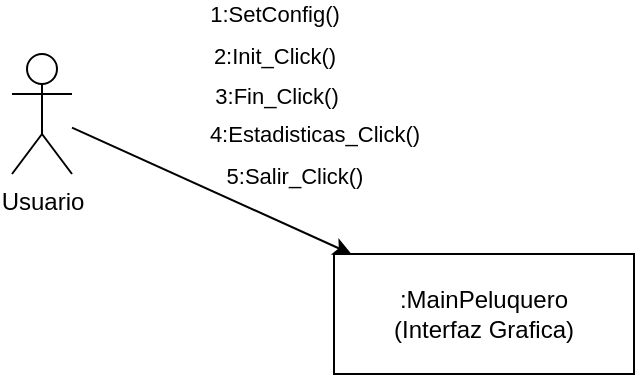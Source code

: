 <mxfile version="21.6.8" type="github" pages="5">
  <diagram name="Página-1" id="iL_tQweez6zpGswX6M42">
    <mxGraphModel dx="819" dy="447" grid="1" gridSize="10" guides="1" tooltips="1" connect="1" arrows="1" fold="1" page="1" pageScale="1" pageWidth="827" pageHeight="1169" math="0" shadow="0">
      <root>
        <mxCell id="0" />
        <mxCell id="1" parent="0" />
        <mxCell id="DFWy4gB0J0r2oP6dWkR--5" value="" style="rounded=0;orthogonalLoop=1;jettySize=auto;html=1;" edge="1" parent="1" source="DFWy4gB0J0r2oP6dWkR--1" target="DFWy4gB0J0r2oP6dWkR--4">
          <mxGeometry relative="1" as="geometry" />
        </mxCell>
        <mxCell id="DFWy4gB0J0r2oP6dWkR--7" value="1:SetConfig()" style="edgeLabel;html=1;align=center;verticalAlign=middle;resizable=0;points=[];" vertex="1" connectable="0" parent="DFWy4gB0J0r2oP6dWkR--5">
          <mxGeometry x="-0.335" y="1" relative="1" as="geometry">
            <mxPoint x="54" y="-77" as="offset" />
          </mxGeometry>
        </mxCell>
        <mxCell id="DFWy4gB0J0r2oP6dWkR--10" value="2:Init_Click()" style="edgeLabel;html=1;align=center;verticalAlign=middle;resizable=0;points=[];" vertex="1" connectable="0" parent="DFWy4gB0J0r2oP6dWkR--5">
          <mxGeometry x="0.029" y="2" relative="1" as="geometry">
            <mxPoint x="28" y="-67" as="offset" />
          </mxGeometry>
        </mxCell>
        <mxCell id="DFWy4gB0J0r2oP6dWkR--13" value="3:Fin_Click()" style="edgeLabel;html=1;align=center;verticalAlign=middle;resizable=0;points=[];" vertex="1" connectable="0" parent="DFWy4gB0J0r2oP6dWkR--5">
          <mxGeometry x="-0.197" y="3" relative="1" as="geometry">
            <mxPoint x="44" y="-39" as="offset" />
          </mxGeometry>
        </mxCell>
        <mxCell id="DFWy4gB0J0r2oP6dWkR--15" value="4:Estadisticas_Click()" style="edgeLabel;html=1;align=center;verticalAlign=middle;resizable=0;points=[];" vertex="1" connectable="0" parent="DFWy4gB0J0r2oP6dWkR--5">
          <mxGeometry x="-0.212" relative="1" as="geometry">
            <mxPoint x="66" y="-22" as="offset" />
          </mxGeometry>
        </mxCell>
        <mxCell id="DFWy4gB0J0r2oP6dWkR--17" value="5:Salir_Click()" style="edgeLabel;html=1;align=center;verticalAlign=middle;resizable=0;points=[];" vertex="1" connectable="0" parent="DFWy4gB0J0r2oP6dWkR--5">
          <mxGeometry x="-0.004" relative="1" as="geometry">
            <mxPoint x="41" y="-8" as="offset" />
          </mxGeometry>
        </mxCell>
        <mxCell id="DFWy4gB0J0r2oP6dWkR--1" value="Usuario" style="shape=umlActor;verticalLabelPosition=bottom;verticalAlign=top;html=1;outlineConnect=0;" vertex="1" parent="1">
          <mxGeometry x="399" y="80" width="30" height="60" as="geometry" />
        </mxCell>
        <mxCell id="DFWy4gB0J0r2oP6dWkR--4" value=":MainPeluquero&lt;br&gt;(Interfaz Grafica)" style="whiteSpace=wrap;html=1;verticalAlign=middle;" vertex="1" parent="1">
          <mxGeometry x="560" y="180" width="150" height="60" as="geometry" />
        </mxCell>
      </root>
    </mxGraphModel>
  </diagram>
  <diagram id="EEnRtndlje5-YloGZLAR" name="Página-2">
    <mxGraphModel dx="1434" dy="782" grid="1" gridSize="10" guides="1" tooltips="1" connect="1" arrows="1" fold="1" page="1" pageScale="1" pageWidth="827" pageHeight="1169" math="0" shadow="0">
      <root>
        <mxCell id="0" />
        <mxCell id="1" parent="0" />
        <mxCell id="92h3PX4g_Z4OsnMI57Ag-8" style="rounded=0;orthogonalLoop=1;jettySize=auto;html=1;entryX=0;entryY=0.5;entryDx=0;entryDy=0;" edge="1" parent="1" target="92h3PX4g_Z4OsnMI57Ag-3">
          <mxGeometry relative="1" as="geometry">
            <mxPoint x="140" y="300" as="sourcePoint" />
          </mxGeometry>
        </mxCell>
        <mxCell id="92h3PX4g_Z4OsnMI57Ag-9" style="rounded=0;orthogonalLoop=1;jettySize=auto;html=1;exitX=1;exitY=1;exitDx=0;exitDy=0;exitPerimeter=0;entryX=0;entryY=0.5;entryDx=0;entryDy=0;" edge="1" parent="1" source="92h3PX4g_Z4OsnMI57Ag-1" target="92h3PX4g_Z4OsnMI57Ag-4">
          <mxGeometry relative="1" as="geometry" />
        </mxCell>
        <mxCell id="92h3PX4g_Z4OsnMI57Ag-10" style="rounded=0;orthogonalLoop=1;jettySize=auto;html=1;exitX=1;exitY=1;exitDx=0;exitDy=0;exitPerimeter=0;entryX=0;entryY=0.5;entryDx=0;entryDy=0;" edge="1" parent="1" source="92h3PX4g_Z4OsnMI57Ag-1" target="92h3PX4g_Z4OsnMI57Ag-6">
          <mxGeometry relative="1" as="geometry" />
        </mxCell>
        <mxCell id="92h3PX4g_Z4OsnMI57Ag-11" style="rounded=0;orthogonalLoop=1;jettySize=auto;html=1;exitX=1;exitY=1;exitDx=0;exitDy=0;exitPerimeter=0;entryX=0;entryY=0.5;entryDx=0;entryDy=0;" edge="1" parent="1" source="92h3PX4g_Z4OsnMI57Ag-1" target="92h3PX4g_Z4OsnMI57Ag-5">
          <mxGeometry relative="1" as="geometry" />
        </mxCell>
        <mxCell id="92h3PX4g_Z4OsnMI57Ag-12" style="rounded=0;orthogonalLoop=1;jettySize=auto;html=1;exitX=1;exitY=1;exitDx=0;exitDy=0;exitPerimeter=0;entryX=0;entryY=0.5;entryDx=0;entryDy=0;" edge="1" parent="1" source="92h3PX4g_Z4OsnMI57Ag-1" target="92h3PX4g_Z4OsnMI57Ag-7">
          <mxGeometry relative="1" as="geometry" />
        </mxCell>
        <mxCell id="92h3PX4g_Z4OsnMI57Ag-1" value="Usuario" style="shape=umlActor;verticalLabelPosition=bottom;verticalAlign=top;html=1;outlineConnect=0;" vertex="1" parent="1">
          <mxGeometry x="110" y="240" width="30" height="60" as="geometry" />
        </mxCell>
        <mxCell id="92h3PX4g_Z4OsnMI57Ag-2" value="" style="swimlane;startSize=0;" vertex="1" parent="1">
          <mxGeometry x="309" y="130" width="210" height="400" as="geometry" />
        </mxCell>
        <mxCell id="92h3PX4g_Z4OsnMI57Ag-3" value="Configurar App" style="ellipse;whiteSpace=wrap;html=1;" vertex="1" parent="92h3PX4g_Z4OsnMI57Ag-2">
          <mxGeometry x="45" y="30" width="120" height="50" as="geometry" />
        </mxCell>
        <mxCell id="92h3PX4g_Z4OsnMI57Ag-4" value="Iniciar Simulación" style="ellipse;whiteSpace=wrap;html=1;" vertex="1" parent="92h3PX4g_Z4OsnMI57Ag-2">
          <mxGeometry x="45" y="100" width="120" height="50" as="geometry" />
        </mxCell>
        <mxCell id="92h3PX4g_Z4OsnMI57Ag-5" value="Mostrar Estadisticas" style="ellipse;whiteSpace=wrap;html=1;" vertex="1" parent="92h3PX4g_Z4OsnMI57Ag-2">
          <mxGeometry x="45" y="240" width="120" height="50" as="geometry" />
        </mxCell>
        <mxCell id="92h3PX4g_Z4OsnMI57Ag-6" value="Finalizar Simulación" style="ellipse;whiteSpace=wrap;html=1;" vertex="1" parent="92h3PX4g_Z4OsnMI57Ag-2">
          <mxGeometry x="45" y="170" width="120" height="50" as="geometry" />
        </mxCell>
        <mxCell id="92h3PX4g_Z4OsnMI57Ag-7" value="Salir&amp;nbsp;" style="ellipse;whiteSpace=wrap;html=1;" vertex="1" parent="92h3PX4g_Z4OsnMI57Ag-2">
          <mxGeometry x="45" y="310" width="120" height="50" as="geometry" />
        </mxCell>
      </root>
    </mxGraphModel>
  </diagram>
  <diagram id="iIvA5u6TYOLTLAVrW6ez" name="Página-3">
    <mxGraphModel dx="1434" dy="782" grid="1" gridSize="10" guides="1" tooltips="1" connect="1" arrows="1" fold="1" page="1" pageScale="1" pageWidth="827" pageHeight="1169" math="0" shadow="0">
      <root>
        <mxCell id="0" />
        <mxCell id="1" parent="0" />
        <mxCell id="pNmg9he587bkdBfpdI3m-3" value="" style="ellipse;html=1;shape=startState;fillColor=#000000;strokeColor=#ff0000;" vertex="1" parent="1">
          <mxGeometry x="100" y="60" width="30" height="30" as="geometry" />
        </mxCell>
        <mxCell id="pNmg9he587bkdBfpdI3m-4" value="" style="edgeStyle=orthogonalEdgeStyle;html=1;verticalAlign=bottom;endArrow=open;endSize=8;strokeColor=#ff0000;rounded=0;" edge="1" source="pNmg9he587bkdBfpdI3m-3" parent="1">
          <mxGeometry relative="1" as="geometry">
            <mxPoint x="115" y="150" as="targetPoint" />
          </mxGeometry>
        </mxCell>
        <mxCell id="pNmg9he587bkdBfpdI3m-5" value="" style="ellipse;html=1;shape=endState;fillColor=#000000;strokeColor=#ff0000;" vertex="1" parent="1">
          <mxGeometry x="170" y="640" width="30" height="30" as="geometry" />
        </mxCell>
        <mxCell id="pNmg9he587bkdBfpdI3m-7" value="Ingreso de Parametros" style="rounded=1;whiteSpace=wrap;html=1;arcSize=40;fontColor=#000000;fillColor=#ffffc0;strokeColor=#ff0000;" vertex="1" parent="1">
          <mxGeometry x="55" y="150" width="120" height="40" as="geometry" />
        </mxCell>
        <mxCell id="pNmg9he587bkdBfpdI3m-8" value="" style="edgeStyle=orthogonalEdgeStyle;html=1;verticalAlign=bottom;endArrow=open;endSize=8;strokeColor=#ff0000;rounded=0;" edge="1" source="pNmg9he587bkdBfpdI3m-7" parent="1">
          <mxGeometry relative="1" as="geometry">
            <mxPoint x="115" y="250" as="targetPoint" />
          </mxGeometry>
        </mxCell>
        <mxCell id="pNmg9he587bkdBfpdI3m-17" value="Sillas &amp;gt; 0" style="rhombus;whiteSpace=wrap;html=1;fontColor=#000000;fillColor=#ffffc0;strokeColor=#ff0000;" vertex="1" parent="1">
          <mxGeometry x="75" y="250" width="80" height="40" as="geometry" />
        </mxCell>
        <mxCell id="pNmg9he587bkdBfpdI3m-18" value="no" style="edgeStyle=orthogonalEdgeStyle;html=1;align=left;verticalAlign=bottom;endArrow=open;endSize=8;strokeColor=#ff0000;rounded=0;entryX=1;entryY=0.5;entryDx=0;entryDy=0;" edge="1" source="pNmg9he587bkdBfpdI3m-17" parent="1" target="pNmg9he587bkdBfpdI3m-7">
          <mxGeometry x="-1" relative="1" as="geometry">
            <mxPoint x="250" y="130" as="targetPoint" />
            <Array as="points">
              <mxPoint x="220" y="270" />
              <mxPoint x="220" y="170" />
            </Array>
          </mxGeometry>
        </mxCell>
        <mxCell id="pNmg9he587bkdBfpdI3m-19" value="yes" style="edgeStyle=orthogonalEdgeStyle;html=1;align=left;verticalAlign=top;endArrow=open;endSize=8;strokeColor=#ff0000;rounded=0;" edge="1" source="pNmg9he587bkdBfpdI3m-17" parent="1">
          <mxGeometry x="-1" relative="1" as="geometry">
            <mxPoint x="115" y="360" as="targetPoint" />
          </mxGeometry>
        </mxCell>
        <mxCell id="pNmg9he587bkdBfpdI3m-21" value="Iniciar" style="rounded=1;whiteSpace=wrap;html=1;arcSize=40;fontColor=#000000;fillColor=#ffffc0;strokeColor=#ff0000;" vertex="1" parent="1">
          <mxGeometry x="55" y="360" width="120" height="40" as="geometry" />
        </mxCell>
        <mxCell id="pNmg9he587bkdBfpdI3m-22" value="" style="edgeStyle=orthogonalEdgeStyle;html=1;verticalAlign=bottom;endArrow=open;endSize=8;strokeColor=#ff0000;rounded=0;" edge="1" source="pNmg9he587bkdBfpdI3m-21" parent="1">
          <mxGeometry relative="1" as="geometry">
            <mxPoint x="115" y="460" as="targetPoint" />
          </mxGeometry>
        </mxCell>
        <mxCell id="pNmg9he587bkdBfpdI3m-23" value="Finalizar" style="rounded=1;whiteSpace=wrap;html=1;arcSize=40;fontColor=#000000;fillColor=#ffffc0;strokeColor=#ff0000;" vertex="1" parent="1">
          <mxGeometry x="55" y="460" width="120" height="40" as="geometry" />
        </mxCell>
        <mxCell id="pNmg9he587bkdBfpdI3m-24" value="" style="edgeStyle=orthogonalEdgeStyle;html=1;verticalAlign=bottom;endArrow=open;endSize=8;strokeColor=#ff0000;rounded=0;" edge="1" source="pNmg9he587bkdBfpdI3m-23" parent="1">
          <mxGeometry relative="1" as="geometry">
            <mxPoint x="115" y="560" as="targetPoint" />
          </mxGeometry>
        </mxCell>
        <mxCell id="pNmg9he587bkdBfpdI3m-25" value="Mostrar Estadisticas" style="rounded=1;whiteSpace=wrap;html=1;arcSize=40;fontColor=#000000;fillColor=#ffffc0;strokeColor=#ff0000;" vertex="1" parent="1">
          <mxGeometry x="55" y="560" width="120" height="40" as="geometry" />
        </mxCell>
        <mxCell id="pNmg9he587bkdBfpdI3m-26" value="" style="edgeStyle=orthogonalEdgeStyle;html=1;verticalAlign=bottom;endArrow=open;endSize=8;strokeColor=#ff0000;rounded=0;entryX=0;entryY=0.5;entryDx=0;entryDy=0;" edge="1" source="pNmg9he587bkdBfpdI3m-25" parent="1" target="pNmg9he587bkdBfpdI3m-5">
          <mxGeometry relative="1" as="geometry">
            <mxPoint x="115" y="660" as="targetPoint" />
          </mxGeometry>
        </mxCell>
        <mxCell id="gQ9inN_gUflW_lnBa_Gr-4" value="" style="edgeStyle=orthogonalEdgeStyle;html=1;verticalAlign=bottom;endArrow=open;endSize=8;strokeColor=#ff0000;rounded=0;exitX=1;exitY=0.5;exitDx=0;exitDy=0;entryX=1;entryY=0.5;entryDx=0;entryDy=0;" edge="1" source="pNmg9he587bkdBfpdI3m-25" parent="1" target="pNmg9he587bkdBfpdI3m-21">
          <mxGeometry relative="1" as="geometry">
            <mxPoint x="300" y="695" as="targetPoint" />
            <mxPoint x="300" y="625" as="sourcePoint" />
            <Array as="points">
              <mxPoint x="210" y="580" />
              <mxPoint x="210" y="380" />
            </Array>
          </mxGeometry>
        </mxCell>
      </root>
    </mxGraphModel>
  </diagram>
  <diagram id="UrnmdfRODaNLMU-wxstR" name="Página-4">
    <mxGraphModel dx="989" dy="539" grid="1" gridSize="10" guides="1" tooltips="1" connect="1" arrows="1" fold="1" page="1" pageScale="1" pageWidth="827" pageHeight="1169" math="0" shadow="0">
      <root>
        <mxCell id="0" />
        <mxCell id="1" parent="0" />
        <mxCell id="S2aynCRKNdA1IArweoHu-5" style="edgeStyle=orthogonalEdgeStyle;rounded=0;orthogonalLoop=1;jettySize=auto;html=1;entryX=1.031;entryY=0.154;entryDx=0;entryDy=0;entryPerimeter=0;endArrow=diamondThin;endFill=1;jumpSize=19;endSize=18;" edge="1" parent="1" source="LhzWVj0esOO7I8qrr-Ng-1" target="S2aynCRKNdA1IArweoHu-4">
          <mxGeometry relative="1" as="geometry" />
        </mxCell>
        <mxCell id="S2aynCRKNdA1IArweoHu-11" value="1..2" style="edgeLabel;html=1;align=center;verticalAlign=middle;resizable=0;points=[];" vertex="1" connectable="0" parent="S2aynCRKNdA1IArweoHu-5">
          <mxGeometry x="0.735" y="2" relative="1" as="geometry">
            <mxPoint x="-2" y="7" as="offset" />
          </mxGeometry>
        </mxCell>
        <mxCell id="S2aynCRKNdA1IArweoHu-12" value="1" style="edgeLabel;html=1;align=center;verticalAlign=middle;resizable=0;points=[];" vertex="1" connectable="0" parent="S2aynCRKNdA1IArweoHu-5">
          <mxGeometry x="-0.928" y="3" relative="1" as="geometry">
            <mxPoint x="7" as="offset" />
          </mxGeometry>
        </mxCell>
        <mxCell id="LhzWVj0esOO7I8qrr-Ng-1" value="tPeluqueros" style="swimlane;fontStyle=1;align=center;verticalAlign=top;childLayout=stackLayout;horizontal=1;startSize=26;horizontalStack=0;resizeParent=1;resizeParentMax=0;resizeLast=0;collapsible=1;marginBottom=0;whiteSpace=wrap;html=1;" vertex="1" parent="1">
          <mxGeometry x="630" y="260" width="160" height="138" as="geometry" />
        </mxCell>
        <mxCell id="LhzWVj0esOO7I8qrr-Ng-2" value="+ Atendidos:Integer&lt;span style=&quot;white-space: pre;&quot;&gt;&#x9;&lt;/span&gt;" style="text;strokeColor=none;fillColor=none;align=left;verticalAlign=top;spacingLeft=4;spacingRight=4;overflow=hidden;rotatable=0;points=[[0,0.5],[1,0.5]];portConstraint=eastwest;whiteSpace=wrap;html=1;" vertex="1" parent="LhzWVj0esOO7I8qrr-Ng-1">
          <mxGeometry y="26" width="160" height="26" as="geometry" />
        </mxCell>
        <mxCell id="LhzWVj0esOO7I8qrr-Ng-5" value="+ Dormidos: Integer" style="text;strokeColor=none;fillColor=none;align=left;verticalAlign=top;spacingLeft=4;spacingRight=4;overflow=hidden;rotatable=0;points=[[0,0.5],[1,0.5]];portConstraint=eastwest;whiteSpace=wrap;html=1;" vertex="1" parent="LhzWVj0esOO7I8qrr-Ng-1">
          <mxGeometry y="52" width="160" height="26" as="geometry" />
        </mxCell>
        <mxCell id="LhzWVj0esOO7I8qrr-Ng-6" value="+ Monto: Integer" style="text;strokeColor=none;fillColor=none;align=left;verticalAlign=top;spacingLeft=4;spacingRight=4;overflow=hidden;rotatable=0;points=[[0,0.5],[1,0.5]];portConstraint=eastwest;whiteSpace=wrap;html=1;" vertex="1" parent="LhzWVj0esOO7I8qrr-Ng-1">
          <mxGeometry y="78" width="160" height="26" as="geometry" />
        </mxCell>
        <mxCell id="LhzWVj0esOO7I8qrr-Ng-3" value="" style="line;strokeWidth=1;fillColor=none;align=left;verticalAlign=middle;spacingTop=-1;spacingLeft=3;spacingRight=3;rotatable=0;labelPosition=right;points=[];portConstraint=eastwest;strokeColor=inherit;" vertex="1" parent="LhzWVj0esOO7I8qrr-Ng-1">
          <mxGeometry y="104" width="160" height="8" as="geometry" />
        </mxCell>
        <mxCell id="LhzWVj0esOO7I8qrr-Ng-4" value="&amp;nbsp;" style="text;strokeColor=none;fillColor=none;align=left;verticalAlign=top;spacingLeft=4;spacingRight=4;overflow=hidden;rotatable=0;points=[[0,0.5],[1,0.5]];portConstraint=eastwest;whiteSpace=wrap;html=1;" vertex="1" parent="LhzWVj0esOO7I8qrr-Ng-1">
          <mxGeometry y="112" width="160" height="26" as="geometry" />
        </mxCell>
        <mxCell id="S2aynCRKNdA1IArweoHu-1" value="Peluquero" style="swimlane;fontStyle=1;align=center;verticalAlign=top;childLayout=stackLayout;horizontal=1;startSize=26;horizontalStack=0;resizeParent=1;resizeParentMax=0;resizeLast=0;collapsible=1;marginBottom=0;whiteSpace=wrap;html=1;" vertex="1" parent="1">
          <mxGeometry x="120" y="160" width="250" height="398" as="geometry" />
        </mxCell>
        <mxCell id="S2aynCRKNdA1IArweoHu-2" value="+ IConsumidor : Integer" style="text;strokeColor=none;fillColor=none;align=left;verticalAlign=top;spacingLeft=4;spacingRight=4;overflow=hidden;rotatable=0;points=[[0,0.5],[1,0.5]];portConstraint=eastwest;whiteSpace=wrap;html=1;" vertex="1" parent="S2aynCRKNdA1IArweoHu-1">
          <mxGeometry y="26" width="250" height="26" as="geometry" />
        </mxCell>
        <mxCell id="S2aynCRKNdA1IArweoHu-6" value="+ IProductor: Integer" style="text;strokeColor=none;fillColor=none;align=left;verticalAlign=top;spacingLeft=4;spacingRight=4;overflow=hidden;rotatable=0;points=[[0,0.5],[1,0.5]];portConstraint=eastwest;whiteSpace=wrap;html=1;" vertex="1" parent="S2aynCRKNdA1IArweoHu-1">
          <mxGeometry y="52" width="250" height="26" as="geometry" />
        </mxCell>
        <mxCell id="S2aynCRKNdA1IArweoHu-7" value="+ nProductor: Integer" style="text;strokeColor=none;fillColor=none;align=left;verticalAlign=top;spacingLeft=4;spacingRight=4;overflow=hidden;rotatable=0;points=[[0,0.5],[1,0.5]];portConstraint=eastwest;whiteSpace=wrap;html=1;" vertex="1" parent="S2aynCRKNdA1IArweoHu-1">
          <mxGeometry y="78" width="250" height="26" as="geometry" />
        </mxCell>
        <mxCell id="S2aynCRKNdA1IArweoHu-8" value="+ nConsumidor: Integer" style="text;strokeColor=none;fillColor=none;align=left;verticalAlign=top;spacingLeft=4;spacingRight=4;overflow=hidden;rotatable=0;points=[[0,0.5],[1,0.5]];portConstraint=eastwest;whiteSpace=wrap;html=1;" vertex="1" parent="S2aynCRKNdA1IArweoHu-1">
          <mxGeometry y="104" width="250" height="26" as="geometry" />
        </mxCell>
        <mxCell id="S2aynCRKNdA1IArweoHu-9" value="+ nLock: Boolean" style="text;strokeColor=none;fillColor=none;align=left;verticalAlign=top;spacingLeft=4;spacingRight=4;overflow=hidden;rotatable=0;points=[[0,0.5],[1,0.5]];portConstraint=eastwest;whiteSpace=wrap;html=1;" vertex="1" parent="S2aynCRKNdA1IArweoHu-1">
          <mxGeometry y="130" width="250" height="26" as="geometry" />
        </mxCell>
        <mxCell id="S2aynCRKNdA1IArweoHu-10" value="+ nClientesNProcesados: Integer" style="text;strokeColor=none;fillColor=none;align=left;verticalAlign=top;spacingLeft=4;spacingRight=4;overflow=hidden;rotatable=0;points=[[0,0.5],[1,0.5]];portConstraint=eastwest;whiteSpace=wrap;html=1;" vertex="1" parent="S2aynCRKNdA1IArweoHu-1">
          <mxGeometry y="156" width="250" height="26" as="geometry" />
        </mxCell>
        <mxCell id="S2aynCRKNdA1IArweoHu-17" value="+ nClientesProcesados: Integer" style="text;strokeColor=none;fillColor=none;align=left;verticalAlign=top;spacingLeft=4;spacingRight=4;overflow=hidden;rotatable=0;points=[[0,0.5],[1,0.5]];portConstraint=eastwest;whiteSpace=wrap;html=1;" vertex="1" parent="S2aynCRKNdA1IArweoHu-1">
          <mxGeometry y="182" width="250" height="26" as="geometry" />
        </mxCell>
        <mxCell id="S2aynCRKNdA1IArweoHu-18" value="+ MaxBarbers: Integer" style="text;strokeColor=none;fillColor=none;align=left;verticalAlign=top;spacingLeft=4;spacingRight=4;overflow=hidden;rotatable=0;points=[[0,0.5],[1,0.5]];portConstraint=eastwest;whiteSpace=wrap;html=1;" vertex="1" parent="S2aynCRKNdA1IArweoHu-1">
          <mxGeometry y="208" width="250" height="26" as="geometry" />
        </mxCell>
        <mxCell id="S2aynCRKNdA1IArweoHu-19" value="+ MaxPeluqueros" style="text;strokeColor=none;fillColor=none;align=left;verticalAlign=top;spacingLeft=4;spacingRight=4;overflow=hidden;rotatable=0;points=[[0,0.5],[1,0.5]];portConstraint=eastwest;whiteSpace=wrap;html=1;" vertex="1" parent="S2aynCRKNdA1IArweoHu-1">
          <mxGeometry y="234" width="250" height="26" as="geometry" />
        </mxCell>
        <mxCell id="S2aynCRKNdA1IArweoHu-3" value="" style="line;strokeWidth=1;fillColor=none;align=left;verticalAlign=middle;spacingTop=-1;spacingLeft=3;spacingRight=3;rotatable=0;labelPosition=right;points=[];portConstraint=eastwest;strokeColor=inherit;" vertex="1" parent="S2aynCRKNdA1IArweoHu-1">
          <mxGeometry y="260" width="250" height="8" as="geometry" />
        </mxCell>
        <mxCell id="S2aynCRKNdA1IArweoHu-4" value="+ TotalizacionServicios()" style="text;strokeColor=none;fillColor=none;align=left;verticalAlign=top;spacingLeft=4;spacingRight=4;overflow=hidden;rotatable=0;points=[[0,0.5],[1,0.5]];portConstraint=eastwest;whiteSpace=wrap;html=1;" vertex="1" parent="S2aynCRKNdA1IArweoHu-1">
          <mxGeometry y="268" width="250" height="26" as="geometry" />
        </mxCell>
        <mxCell id="S2aynCRKNdA1IArweoHu-20" value="+ LlenarClientes()" style="text;strokeColor=none;fillColor=none;align=left;verticalAlign=top;spacingLeft=4;spacingRight=4;overflow=hidden;rotatable=0;points=[[0,0.5],[1,0.5]];portConstraint=eastwest;whiteSpace=wrap;html=1;" vertex="1" parent="S2aynCRKNdA1IArweoHu-1">
          <mxGeometry y="294" width="250" height="26" as="geometry" />
        </mxCell>
        <mxCell id="S2aynCRKNdA1IArweoHu-21" value="+ DisabledSillas()" style="text;strokeColor=none;fillColor=none;align=left;verticalAlign=top;spacingLeft=4;spacingRight=4;overflow=hidden;rotatable=0;points=[[0,0.5],[1,0.5]];portConstraint=eastwest;whiteSpace=wrap;html=1;" vertex="1" parent="S2aynCRKNdA1IArweoHu-1">
          <mxGeometry y="320" width="250" height="26" as="geometry" />
        </mxCell>
        <mxCell id="S2aynCRKNdA1IArweoHu-22" value="+ EnabledSillas()" style="text;strokeColor=none;fillColor=none;align=left;verticalAlign=top;spacingLeft=4;spacingRight=4;overflow=hidden;rotatable=0;points=[[0,0.5],[1,0.5]];portConstraint=eastwest;whiteSpace=wrap;html=1;" vertex="1" parent="S2aynCRKNdA1IArweoHu-1">
          <mxGeometry y="346" width="250" height="26" as="geometry" />
        </mxCell>
        <mxCell id="S2aynCRKNdA1IArweoHu-23" value="+ EnabledPeluqueros(Integer, Boolean)" style="text;strokeColor=none;fillColor=none;align=left;verticalAlign=top;spacingLeft=4;spacingRight=4;overflow=hidden;rotatable=0;points=[[0,0.5],[1,0.5]];portConstraint=eastwest;whiteSpace=wrap;html=1;" vertex="1" parent="S2aynCRKNdA1IArweoHu-1">
          <mxGeometry y="372" width="250" height="26" as="geometry" />
        </mxCell>
      </root>
    </mxGraphModel>
  </diagram>
  <diagram id="t1O9ZGuZCyKiR9wLqt0j" name="Página-5">
    <mxGraphModel dx="574" dy="313" grid="1" gridSize="10" guides="1" tooltips="1" connect="1" arrows="1" fold="1" page="1" pageScale="1" pageWidth="827" pageHeight="1169" math="0" shadow="0">
      <root>
        <mxCell id="0" />
        <mxCell id="1" parent="0" />
        <mxCell id="BP1tjMB4Ji8fTn4ciXv5-1" value="Usuario" style="shape=umlLifeline;perimeter=lifelinePerimeter;whiteSpace=wrap;html=1;container=1;dropTarget=0;collapsible=0;recursiveResize=0;outlineConnect=0;portConstraint=eastwest;newEdgeStyle={&quot;edgeStyle&quot;:&quot;elbowEdgeStyle&quot;,&quot;elbow&quot;:&quot;vertical&quot;,&quot;curved&quot;:0,&quot;rounded&quot;:0};" vertex="1" parent="1">
          <mxGeometry x="60" y="180" width="100" height="300" as="geometry" />
        </mxCell>
        <mxCell id="BP1tjMB4Ji8fTn4ciXv5-3" value="" style="html=1;points=[];perimeter=orthogonalPerimeter;outlineConnect=0;targetShapes=umlLifeline;portConstraint=eastwest;newEdgeStyle={&quot;edgeStyle&quot;:&quot;elbowEdgeStyle&quot;,&quot;elbow&quot;:&quot;vertical&quot;,&quot;curved&quot;:0,&quot;rounded&quot;:0};" vertex="1" parent="BP1tjMB4Ji8fTn4ciXv5-1">
          <mxGeometry x="45" y="60" width="10" height="210" as="geometry" />
        </mxCell>
        <mxCell id="BP1tjMB4Ji8fTn4ciXv5-2" value="" style="shape=umlActor;verticalLabelPosition=bottom;verticalAlign=top;html=1;" vertex="1" parent="1">
          <mxGeometry x="105" y="100" width="30" height="60" as="geometry" />
        </mxCell>
        <mxCell id="BP1tjMB4Ji8fTn4ciXv5-4" value=":Aplicacion" style="shape=umlLifeline;perimeter=lifelinePerimeter;whiteSpace=wrap;html=1;container=1;dropTarget=0;collapsible=0;recursiveResize=0;outlineConnect=0;portConstraint=eastwest;newEdgeStyle={&quot;edgeStyle&quot;:&quot;elbowEdgeStyle&quot;,&quot;elbow&quot;:&quot;vertical&quot;,&quot;curved&quot;:0,&quot;rounded&quot;:0};" vertex="1" parent="1">
          <mxGeometry x="260" y="180" width="100" height="300" as="geometry" />
        </mxCell>
        <mxCell id="BP1tjMB4Ji8fTn4ciXv5-5" value="" style="html=1;points=[];perimeter=orthogonalPerimeter;outlineConnect=0;targetShapes=umlLifeline;portConstraint=eastwest;newEdgeStyle={&quot;edgeStyle&quot;:&quot;elbowEdgeStyle&quot;,&quot;elbow&quot;:&quot;vertical&quot;,&quot;curved&quot;:0,&quot;rounded&quot;:0};" vertex="1" parent="BP1tjMB4Ji8fTn4ciXv5-4">
          <mxGeometry x="45" y="60" width="10" height="200" as="geometry" />
        </mxCell>
        <mxCell id="BP1tjMB4Ji8fTn4ciXv5-12" value="" style="html=1;points=[];perimeter=orthogonalPerimeter;outlineConnect=0;targetShapes=umlLifeline;portConstraint=eastwest;newEdgeStyle={&quot;edgeStyle&quot;:&quot;elbowEdgeStyle&quot;,&quot;elbow&quot;:&quot;vertical&quot;,&quot;curved&quot;:0,&quot;rounded&quot;:0};" vertex="1" parent="BP1tjMB4Ji8fTn4ciXv5-4">
          <mxGeometry x="50" y="120" width="10" height="30" as="geometry" />
        </mxCell>
        <mxCell id="BP1tjMB4Ji8fTn4ciXv5-13" style="edgeStyle=elbowEdgeStyle;rounded=0;orthogonalLoop=1;jettySize=auto;html=1;elbow=horizontal;curved=0;" edge="1" parent="BP1tjMB4Ji8fTn4ciXv5-4" source="BP1tjMB4Ji8fTn4ciXv5-12" target="BP1tjMB4Ji8fTn4ciXv5-12">
          <mxGeometry relative="1" as="geometry" />
        </mxCell>
        <mxCell id="BP1tjMB4Ji8fTn4ciXv5-14" value="Init_Click" style="edgeLabel;html=1;align=center;verticalAlign=middle;resizable=0;points=[];" vertex="1" connectable="0" parent="BP1tjMB4Ji8fTn4ciXv5-13">
          <mxGeometry x="-0.253" relative="1" as="geometry">
            <mxPoint x="30" as="offset" />
          </mxGeometry>
        </mxCell>
        <mxCell id="BP1tjMB4Ji8fTn4ciXv5-6" style="edgeStyle=elbowEdgeStyle;rounded=0;orthogonalLoop=1;jettySize=auto;html=1;elbow=vertical;curved=0;" edge="1" parent="1">
          <mxGeometry relative="1" as="geometry">
            <mxPoint x="115" y="250.0" as="sourcePoint" />
            <mxPoint x="305" y="250.0" as="targetPoint" />
          </mxGeometry>
        </mxCell>
        <mxCell id="BP1tjMB4Ji8fTn4ciXv5-7" value="Ingreso de Parametros" style="edgeLabel;html=1;align=center;verticalAlign=middle;resizable=0;points=[];" vertex="1" connectable="0" parent="BP1tjMB4Ji8fTn4ciXv5-6">
          <mxGeometry x="0.227" y="1" relative="1" as="geometry">
            <mxPoint x="-12" y="-9" as="offset" />
          </mxGeometry>
        </mxCell>
        <mxCell id="BP1tjMB4Ji8fTn4ciXv5-8" style="edgeStyle=elbowEdgeStyle;rounded=0;orthogonalLoop=1;jettySize=auto;html=1;elbow=vertical;curved=0;" edge="1" parent="1">
          <mxGeometry relative="1" as="geometry">
            <mxPoint x="305" y="270.0" as="sourcePoint" />
            <mxPoint x="115" y="270.0" as="targetPoint" />
          </mxGeometry>
        </mxCell>
        <mxCell id="BP1tjMB4Ji8fTn4ciXv5-9" value="Habilitar Inicio" style="edgeLabel;html=1;align=center;verticalAlign=middle;resizable=0;points=[];" vertex="1" connectable="0" parent="BP1tjMB4Ji8fTn4ciXv5-8">
          <mxGeometry x="-0.189" y="1" relative="1" as="geometry">
            <mxPoint x="-18" y="-11" as="offset" />
          </mxGeometry>
        </mxCell>
        <mxCell id="BP1tjMB4Ji8fTn4ciXv5-10" style="edgeStyle=elbowEdgeStyle;rounded=0;orthogonalLoop=1;jettySize=auto;html=1;elbow=vertical;curved=0;" edge="1" parent="1">
          <mxGeometry relative="1" as="geometry">
            <mxPoint x="115" y="300.0" as="sourcePoint" />
            <mxPoint x="305" y="300.0" as="targetPoint" />
          </mxGeometry>
        </mxCell>
        <mxCell id="BP1tjMB4Ji8fTn4ciXv5-11" value="Iniciar" style="edgeLabel;html=1;align=center;verticalAlign=middle;resizable=0;points=[];" vertex="1" connectable="0" parent="BP1tjMB4Ji8fTn4ciXv5-10">
          <mxGeometry x="-0.151" y="-1" relative="1" as="geometry">
            <mxPoint x="14" y="-11" as="offset" />
          </mxGeometry>
        </mxCell>
        <mxCell id="BP1tjMB4Ji8fTn4ciXv5-15" style="edgeStyle=elbowEdgeStyle;rounded=0;orthogonalLoop=1;jettySize=auto;html=1;elbow=vertical;curved=0;" edge="1" parent="1" source="BP1tjMB4Ji8fTn4ciXv5-3" target="BP1tjMB4Ji8fTn4ciXv5-5">
          <mxGeometry relative="1" as="geometry" />
        </mxCell>
        <mxCell id="BP1tjMB4Ji8fTn4ciXv5-16" value="Finalizar" style="edgeLabel;html=1;align=center;verticalAlign=middle;resizable=0;points=[];" vertex="1" connectable="0" parent="BP1tjMB4Ji8fTn4ciXv5-15">
          <mxGeometry x="-0.16" y="2" relative="1" as="geometry">
            <mxPoint x="15" y="-8" as="offset" />
          </mxGeometry>
        </mxCell>
        <mxCell id="BP1tjMB4Ji8fTn4ciXv5-17" style="edgeStyle=elbowEdgeStyle;rounded=0;orthogonalLoop=1;jettySize=auto;html=1;elbow=vertical;curved=0;" edge="1" parent="1" target="BP1tjMB4Ji8fTn4ciXv5-5">
          <mxGeometry relative="1" as="geometry">
            <mxPoint x="115" y="380.0" as="sourcePoint" />
            <mxPoint x="309.5" y="380.0" as="targetPoint" />
          </mxGeometry>
        </mxCell>
        <mxCell id="BP1tjMB4Ji8fTn4ciXv5-18" value="Estadisticas" style="edgeLabel;html=1;align=center;verticalAlign=middle;resizable=0;points=[];" vertex="1" connectable="0" parent="BP1tjMB4Ji8fTn4ciXv5-17">
          <mxGeometry x="-0.129" relative="1" as="geometry">
            <mxPoint x="12" y="-10" as="offset" />
          </mxGeometry>
        </mxCell>
        <mxCell id="BP1tjMB4Ji8fTn4ciXv5-19" style="edgeStyle=elbowEdgeStyle;rounded=0;orthogonalLoop=1;jettySize=auto;html=1;elbow=vertical;curved=0;" edge="1" parent="1">
          <mxGeometry relative="1" as="geometry">
            <mxPoint x="305" y="410.0" as="sourcePoint" />
            <mxPoint x="115" y="410.0" as="targetPoint" />
          </mxGeometry>
        </mxCell>
        <mxCell id="BP1tjMB4Ji8fTn4ciXv5-20" value="MostrarEstadisticas" style="edgeLabel;html=1;align=center;verticalAlign=middle;resizable=0;points=[];" vertex="1" connectable="0" parent="BP1tjMB4Ji8fTn4ciXv5-19">
          <mxGeometry x="0.164" y="-1" relative="1" as="geometry">
            <mxPoint x="16" y="-9" as="offset" />
          </mxGeometry>
        </mxCell>
        <mxCell id="BP1tjMB4Ji8fTn4ciXv5-21" style="edgeStyle=elbowEdgeStyle;rounded=0;orthogonalLoop=1;jettySize=auto;html=1;elbow=vertical;curved=0;" edge="1" parent="1">
          <mxGeometry relative="1" as="geometry">
            <mxPoint x="115" y="440.0" as="sourcePoint" />
            <mxPoint x="305" y="440.0" as="targetPoint" />
          </mxGeometry>
        </mxCell>
        <mxCell id="BP1tjMB4Ji8fTn4ciXv5-22" value="Salir&lt;br&gt;" style="edgeLabel;html=1;align=center;verticalAlign=middle;resizable=0;points=[];" vertex="1" connectable="0" parent="BP1tjMB4Ji8fTn4ciXv5-21">
          <mxGeometry x="-0.118" y="2" relative="1" as="geometry">
            <mxPoint x="11" y="-8" as="offset" />
          </mxGeometry>
        </mxCell>
      </root>
    </mxGraphModel>
  </diagram>
</mxfile>
